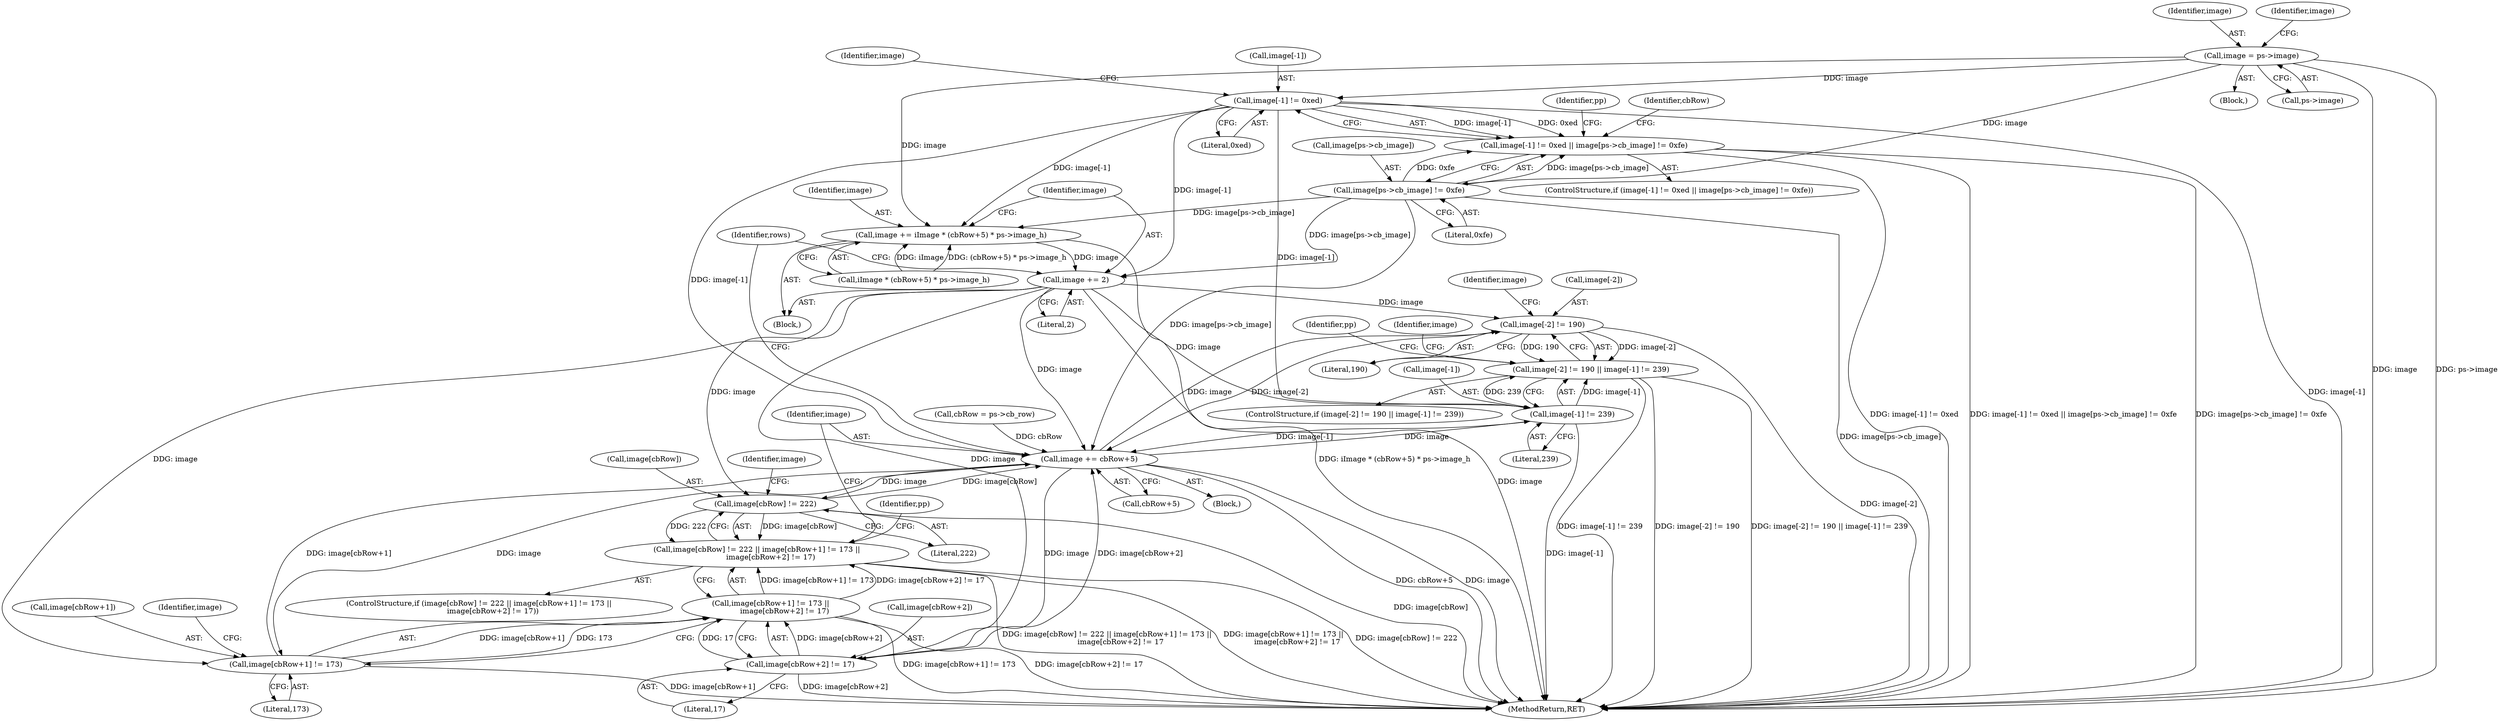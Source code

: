 digraph "0_Android_9d4853418ab2f754c2b63e091c29c5529b8b86ca_138@pointer" {
"1000107" [label="(Call,image = ps->image)"];
"1000114" [label="(Call,image[-1] != 0xed)"];
"1000113" [label="(Call,image[-1] != 0xed || image[ps->cb_image] != 0xfe)"];
"1000144" [label="(Call,image += iImage * (cbRow+5) * ps->image_h)"];
"1000155" [label="(Call,image += 2)"];
"1000166" [label="(Call,image[-2] != 190)"];
"1000165" [label="(Call,image[-2] != 190 || image[-1] != 239)"];
"1000206" [label="(Call,image += cbRow+5)"];
"1000172" [label="(Call,image[-1] != 239)"];
"1000183" [label="(Call,image[cbRow] != 222)"];
"1000182" [label="(Call,image[cbRow] != 222 || image[cbRow+1] != 173 ||\n            image[cbRow+2] != 17)"];
"1000189" [label="(Call,image[cbRow+1] != 173)"];
"1000188" [label="(Call,image[cbRow+1] != 173 ||\n            image[cbRow+2] != 17)"];
"1000196" [label="(Call,image[cbRow+2] != 17)"];
"1000120" [label="(Call,image[ps->cb_image] != 0xfe)"];
"1000156" [label="(Identifier,image)"];
"1000189" [label="(Call,image[cbRow+1] != 173)"];
"1000208" [label="(Call,cbRow+5)"];
"1000177" [label="(Literal,239)"];
"1000183" [label="(Call,image[cbRow] != 222)"];
"1000112" [label="(ControlStructure,if (image[-1] != 0xed || image[ps->cb_image] != 0xfe))"];
"1000114" [label="(Call,image[-1] != 0xed)"];
"1000163" [label="(Block,)"];
"1000146" [label="(Call,iImage * (cbRow+5) * ps->image_h)"];
"1000190" [label="(Call,image[cbRow+1])"];
"1000108" [label="(Identifier,image)"];
"1000116" [label="(Identifier,image)"];
"1000165" [label="(Call,image[-2] != 190 || image[-1] != 239)"];
"1000191" [label="(Identifier,image)"];
"1000166" [label="(Call,image[-2] != 190)"];
"1000121" [label="(Call,image[ps->cb_image])"];
"1000171" [label="(Literal,190)"];
"1000207" [label="(Identifier,image)"];
"1000187" [label="(Literal,222)"];
"1000120" [label="(Call,image[ps->cb_image] != 0xfe)"];
"1000173" [label="(Call,image[-1])"];
"1000131" [label="(Block,)"];
"1000115" [label="(Call,image[-1])"];
"1000172" [label="(Call,image[-1] != 239)"];
"1000188" [label="(Call,image[cbRow+1] != 173 ||\n            image[cbRow+2] != 17)"];
"1000144" [label="(Call,image += iImage * (cbRow+5) * ps->image_h)"];
"1000157" [label="(Literal,2)"];
"1000179" [label="(Identifier,pp)"];
"1000126" [label="(Literal,0xfe)"];
"1000161" [label="(Identifier,rows)"];
"1000128" [label="(Identifier,pp)"];
"1000195" [label="(Literal,173)"];
"1000182" [label="(Call,image[cbRow] != 222 || image[cbRow+1] != 173 ||\n            image[cbRow+2] != 17)"];
"1000107" [label="(Call,image = ps->image)"];
"1000145" [label="(Identifier,image)"];
"1000164" [label="(ControlStructure,if (image[-2] != 190 || image[-1] != 239))"];
"1000206" [label="(Call,image += cbRow+5)"];
"1000119" [label="(Literal,0xed)"];
"1000181" [label="(ControlStructure,if (image[cbRow] != 222 || image[cbRow+1] != 173 ||\n            image[cbRow+2] != 17))"];
"1000167" [label="(Call,image[-2])"];
"1000211" [label="(MethodReturn,RET)"];
"1000196" [label="(Call,image[cbRow+2] != 17)"];
"1000174" [label="(Identifier,image)"];
"1000197" [label="(Call,image[cbRow+2])"];
"1000202" [label="(Literal,17)"];
"1000105" [label="(Block,)"];
"1000198" [label="(Identifier,image)"];
"1000155" [label="(Call,image += 2)"];
"1000185" [label="(Identifier,image)"];
"1000133" [label="(Call,cbRow = ps->cb_row)"];
"1000184" [label="(Call,image[cbRow])"];
"1000204" [label="(Identifier,pp)"];
"1000113" [label="(Call,image[-1] != 0xed || image[ps->cb_image] != 0xfe)"];
"1000109" [label="(Call,ps->image)"];
"1000122" [label="(Identifier,image)"];
"1000134" [label="(Identifier,cbRow)"];
"1000107" -> "1000105"  [label="AST: "];
"1000107" -> "1000109"  [label="CFG: "];
"1000108" -> "1000107"  [label="AST: "];
"1000109" -> "1000107"  [label="AST: "];
"1000116" -> "1000107"  [label="CFG: "];
"1000107" -> "1000211"  [label="DDG: image"];
"1000107" -> "1000211"  [label="DDG: ps->image"];
"1000107" -> "1000114"  [label="DDG: image"];
"1000107" -> "1000120"  [label="DDG: image"];
"1000107" -> "1000144"  [label="DDG: image"];
"1000114" -> "1000113"  [label="AST: "];
"1000114" -> "1000119"  [label="CFG: "];
"1000115" -> "1000114"  [label="AST: "];
"1000119" -> "1000114"  [label="AST: "];
"1000122" -> "1000114"  [label="CFG: "];
"1000113" -> "1000114"  [label="CFG: "];
"1000114" -> "1000211"  [label="DDG: image[-1]"];
"1000114" -> "1000113"  [label="DDG: image[-1]"];
"1000114" -> "1000113"  [label="DDG: 0xed"];
"1000114" -> "1000144"  [label="DDG: image[-1]"];
"1000114" -> "1000155"  [label="DDG: image[-1]"];
"1000114" -> "1000172"  [label="DDG: image[-1]"];
"1000114" -> "1000206"  [label="DDG: image[-1]"];
"1000113" -> "1000112"  [label="AST: "];
"1000113" -> "1000120"  [label="CFG: "];
"1000120" -> "1000113"  [label="AST: "];
"1000128" -> "1000113"  [label="CFG: "];
"1000134" -> "1000113"  [label="CFG: "];
"1000113" -> "1000211"  [label="DDG: image[-1] != 0xed"];
"1000113" -> "1000211"  [label="DDG: image[-1] != 0xed || image[ps->cb_image] != 0xfe"];
"1000113" -> "1000211"  [label="DDG: image[ps->cb_image] != 0xfe"];
"1000120" -> "1000113"  [label="DDG: image[ps->cb_image]"];
"1000120" -> "1000113"  [label="DDG: 0xfe"];
"1000144" -> "1000131"  [label="AST: "];
"1000144" -> "1000146"  [label="CFG: "];
"1000145" -> "1000144"  [label="AST: "];
"1000146" -> "1000144"  [label="AST: "];
"1000156" -> "1000144"  [label="CFG: "];
"1000144" -> "1000211"  [label="DDG: iImage * (cbRow+5) * ps->image_h"];
"1000146" -> "1000144"  [label="DDG: iImage"];
"1000146" -> "1000144"  [label="DDG: (cbRow+5) * ps->image_h"];
"1000120" -> "1000144"  [label="DDG: image[ps->cb_image]"];
"1000144" -> "1000155"  [label="DDG: image"];
"1000155" -> "1000131"  [label="AST: "];
"1000155" -> "1000157"  [label="CFG: "];
"1000156" -> "1000155"  [label="AST: "];
"1000157" -> "1000155"  [label="AST: "];
"1000161" -> "1000155"  [label="CFG: "];
"1000155" -> "1000211"  [label="DDG: image"];
"1000120" -> "1000155"  [label="DDG: image[ps->cb_image]"];
"1000155" -> "1000166"  [label="DDG: image"];
"1000155" -> "1000172"  [label="DDG: image"];
"1000155" -> "1000183"  [label="DDG: image"];
"1000155" -> "1000189"  [label="DDG: image"];
"1000155" -> "1000196"  [label="DDG: image"];
"1000155" -> "1000206"  [label="DDG: image"];
"1000166" -> "1000165"  [label="AST: "];
"1000166" -> "1000171"  [label="CFG: "];
"1000167" -> "1000166"  [label="AST: "];
"1000171" -> "1000166"  [label="AST: "];
"1000174" -> "1000166"  [label="CFG: "];
"1000165" -> "1000166"  [label="CFG: "];
"1000166" -> "1000211"  [label="DDG: image[-2]"];
"1000166" -> "1000165"  [label="DDG: image[-2]"];
"1000166" -> "1000165"  [label="DDG: 190"];
"1000206" -> "1000166"  [label="DDG: image"];
"1000166" -> "1000206"  [label="DDG: image[-2]"];
"1000165" -> "1000164"  [label="AST: "];
"1000165" -> "1000172"  [label="CFG: "];
"1000172" -> "1000165"  [label="AST: "];
"1000179" -> "1000165"  [label="CFG: "];
"1000185" -> "1000165"  [label="CFG: "];
"1000165" -> "1000211"  [label="DDG: image[-1] != 239"];
"1000165" -> "1000211"  [label="DDG: image[-2] != 190"];
"1000165" -> "1000211"  [label="DDG: image[-2] != 190 || image[-1] != 239"];
"1000172" -> "1000165"  [label="DDG: image[-1]"];
"1000172" -> "1000165"  [label="DDG: 239"];
"1000206" -> "1000163"  [label="AST: "];
"1000206" -> "1000208"  [label="CFG: "];
"1000207" -> "1000206"  [label="AST: "];
"1000208" -> "1000206"  [label="AST: "];
"1000161" -> "1000206"  [label="CFG: "];
"1000206" -> "1000211"  [label="DDG: cbRow+5"];
"1000206" -> "1000211"  [label="DDG: image"];
"1000206" -> "1000172"  [label="DDG: image"];
"1000206" -> "1000183"  [label="DDG: image"];
"1000206" -> "1000189"  [label="DDG: image"];
"1000206" -> "1000196"  [label="DDG: image"];
"1000133" -> "1000206"  [label="DDG: cbRow"];
"1000189" -> "1000206"  [label="DDG: image[cbRow+1]"];
"1000183" -> "1000206"  [label="DDG: image[cbRow]"];
"1000196" -> "1000206"  [label="DDG: image[cbRow+2]"];
"1000172" -> "1000206"  [label="DDG: image[-1]"];
"1000120" -> "1000206"  [label="DDG: image[ps->cb_image]"];
"1000172" -> "1000177"  [label="CFG: "];
"1000173" -> "1000172"  [label="AST: "];
"1000177" -> "1000172"  [label="AST: "];
"1000172" -> "1000211"  [label="DDG: image[-1]"];
"1000183" -> "1000182"  [label="AST: "];
"1000183" -> "1000187"  [label="CFG: "];
"1000184" -> "1000183"  [label="AST: "];
"1000187" -> "1000183"  [label="AST: "];
"1000191" -> "1000183"  [label="CFG: "];
"1000182" -> "1000183"  [label="CFG: "];
"1000183" -> "1000211"  [label="DDG: image[cbRow]"];
"1000183" -> "1000182"  [label="DDG: image[cbRow]"];
"1000183" -> "1000182"  [label="DDG: 222"];
"1000182" -> "1000181"  [label="AST: "];
"1000182" -> "1000188"  [label="CFG: "];
"1000188" -> "1000182"  [label="AST: "];
"1000204" -> "1000182"  [label="CFG: "];
"1000207" -> "1000182"  [label="CFG: "];
"1000182" -> "1000211"  [label="DDG: image[cbRow] != 222 || image[cbRow+1] != 173 ||\n            image[cbRow+2] != 17"];
"1000182" -> "1000211"  [label="DDG: image[cbRow+1] != 173 ||\n            image[cbRow+2] != 17"];
"1000182" -> "1000211"  [label="DDG: image[cbRow] != 222"];
"1000188" -> "1000182"  [label="DDG: image[cbRow+1] != 173"];
"1000188" -> "1000182"  [label="DDG: image[cbRow+2] != 17"];
"1000189" -> "1000188"  [label="AST: "];
"1000189" -> "1000195"  [label="CFG: "];
"1000190" -> "1000189"  [label="AST: "];
"1000195" -> "1000189"  [label="AST: "];
"1000198" -> "1000189"  [label="CFG: "];
"1000188" -> "1000189"  [label="CFG: "];
"1000189" -> "1000211"  [label="DDG: image[cbRow+1]"];
"1000189" -> "1000188"  [label="DDG: image[cbRow+1]"];
"1000189" -> "1000188"  [label="DDG: 173"];
"1000188" -> "1000196"  [label="CFG: "];
"1000196" -> "1000188"  [label="AST: "];
"1000188" -> "1000211"  [label="DDG: image[cbRow+1] != 173"];
"1000188" -> "1000211"  [label="DDG: image[cbRow+2] != 17"];
"1000196" -> "1000188"  [label="DDG: image[cbRow+2]"];
"1000196" -> "1000188"  [label="DDG: 17"];
"1000196" -> "1000202"  [label="CFG: "];
"1000197" -> "1000196"  [label="AST: "];
"1000202" -> "1000196"  [label="AST: "];
"1000196" -> "1000211"  [label="DDG: image[cbRow+2]"];
"1000120" -> "1000126"  [label="CFG: "];
"1000121" -> "1000120"  [label="AST: "];
"1000126" -> "1000120"  [label="AST: "];
"1000120" -> "1000211"  [label="DDG: image[ps->cb_image]"];
}
